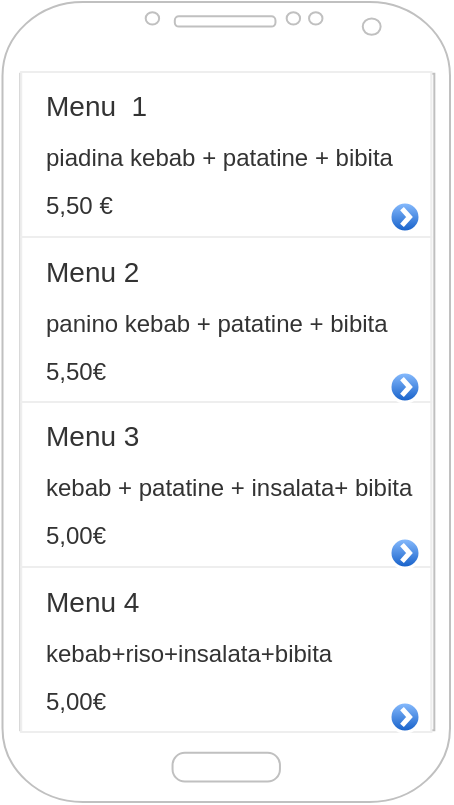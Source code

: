 <mxfile version="14.2.7" type="github">
  <diagram id="coRnG80lGamwpvs_piL9" name="Page-1">
    <mxGraphModel dx="868" dy="450" grid="1" gridSize="10" guides="1" tooltips="1" connect="1" arrows="1" fold="1" page="1" pageScale="1" pageWidth="827" pageHeight="1169" math="0" shadow="0">
      <root>
        <mxCell id="0" />
        <mxCell id="1" parent="0" />
        <mxCell id="Tpz-C4iuWx3oosP5-Nq5-2" value="" style="verticalLabelPosition=bottom;verticalAlign=top;html=1;shadow=0;dashed=0;strokeWidth=1;shape=mxgraph.android.phone2;strokeColor=#c0c0c0;" vertex="1" parent="1">
          <mxGeometry x="276.25" y="60" width="223.75" height="400" as="geometry" />
        </mxCell>
        <mxCell id="Tpz-C4iuWx3oosP5-Nq5-3" value="" style="strokeWidth=1;html=1;shadow=0;dashed=0;shape=mxgraph.android.rrect;rSize=0;strokeColor=#eeeeee;fillColor=#ffffff;gradientColor=none;" vertex="1" parent="1">
          <mxGeometry x="285.63" y="95" width="205" height="330" as="geometry" />
        </mxCell>
        <mxCell id="Tpz-C4iuWx3oosP5-Nq5-4" value="&lt;font style=&quot;font-size: 14px&quot;&gt;Menu&amp;nbsp; 1&lt;br&gt;&lt;/font&gt;&lt;br&gt;&lt;font style=&quot;font-size: 12px&quot;&gt;piadina kebab + patatine + bibita&lt;br&gt;&lt;/font&gt;&lt;br&gt;&lt;font style=&quot;font-size: 12px&quot;&gt;5,50 €&lt;/font&gt;" style="strokeColor=inherit;fillColor=inherit;gradientColor=inherit;strokeWidth=1;html=1;shadow=0;dashed=0;shape=mxgraph.android.rrect;rSize=0;align=left;spacingLeft=10;fontSize=8;fontColor=#333333;" vertex="1" parent="Tpz-C4iuWx3oosP5-Nq5-3">
          <mxGeometry width="205" height="82.5" as="geometry" />
        </mxCell>
        <mxCell id="Tpz-C4iuWx3oosP5-Nq5-5" value="&lt;font&gt;&lt;span style=&quot;font-size: 14px&quot;&gt;Menu 2&lt;br&gt;&lt;/span&gt;&lt;br&gt;&lt;font style=&quot;font-size: 12px&quot;&gt;panino kebab + patatine + bibita&lt;/font&gt;&lt;br&gt;&lt;br&gt;&lt;font style=&quot;font-size: 12px&quot;&gt;5,50€&lt;/font&gt;&lt;br&gt;&lt;/font&gt;" style="strokeColor=inherit;fillColor=inherit;gradientColor=inherit;strokeWidth=1;html=1;shadow=0;dashed=0;shape=mxgraph.android.rrect;rSize=0;align=left;spacingLeft=10;fontSize=8;fontColor=#333333;" vertex="1" parent="Tpz-C4iuWx3oosP5-Nq5-3">
          <mxGeometry y="82.5" width="205" height="82.5" as="geometry" />
        </mxCell>
        <mxCell id="Tpz-C4iuWx3oosP5-Nq5-6" value="&lt;font&gt;&lt;font&gt;&lt;font style=&quot;font-size: 14px&quot;&gt;Menu 3&lt;/font&gt;&lt;br&gt;&lt;br&gt;&lt;span style=&quot;font-size: 12px&quot;&gt;kebab + patatine + insalata+ bibita&lt;/span&gt;&lt;br&gt;&lt;/font&gt;&lt;br&gt;&lt;font style=&quot;font-size: 12px&quot;&gt;5,00€&lt;/font&gt;&lt;br&gt;&lt;/font&gt;" style="strokeColor=inherit;fillColor=inherit;gradientColor=inherit;strokeWidth=1;html=1;shadow=0;dashed=0;shape=mxgraph.android.rrect;rSize=0;align=left;spacingLeft=10;fontSize=8;fontColor=#333333;" vertex="1" parent="Tpz-C4iuWx3oosP5-Nq5-3">
          <mxGeometry y="165" width="205" height="82.5" as="geometry" />
        </mxCell>
        <mxCell id="Tpz-C4iuWx3oosP5-Nq5-7" value="&lt;font&gt;&lt;span style=&quot;font-size: 14px&quot;&gt;Menu 4&lt;/span&gt;&lt;br&gt;&lt;br&gt;&lt;font style=&quot;font-size: 12px&quot;&gt;kebab+riso+insalata+bibita&lt;br&gt;&lt;/font&gt;&lt;br&gt;&lt;font style=&quot;font-size: 12px&quot;&gt;5,00€&lt;/font&gt;&lt;br&gt;&lt;/font&gt;" style="strokeColor=inherit;fillColor=inherit;gradientColor=inherit;strokeWidth=1;html=1;shadow=0;dashed=0;shape=mxgraph.android.rrect;rSize=0;align=left;spacingLeft=10;fontSize=8;fontColor=#333333;" vertex="1" parent="Tpz-C4iuWx3oosP5-Nq5-3">
          <mxGeometry y="247.5" width="205" height="82.5" as="geometry" />
        </mxCell>
        <mxCell id="Tpz-C4iuWx3oosP5-Nq5-8" value="" style="verticalLabelPosition=bottom;verticalAlign=top;html=1;shadow=0;dashed=0;strokeWidth=1;shape=mxgraph.ios.iArrowIcon;fillColor=#8BbEff;fillColor2=#135Ec8;strokeColor=#ffffff;" vertex="1" parent="Tpz-C4iuWx3oosP5-Nq5-3">
          <mxGeometry x="184.37" y="65" width="15" height="15" as="geometry" />
        </mxCell>
        <mxCell id="Tpz-C4iuWx3oosP5-Nq5-9" value="" style="verticalLabelPosition=bottom;verticalAlign=top;html=1;shadow=0;dashed=0;strokeWidth=1;shape=mxgraph.ios.iArrowIcon;fillColor=#8BbEff;fillColor2=#135Ec8;strokeColor=#ffffff;" vertex="1" parent="Tpz-C4iuWx3oosP5-Nq5-3">
          <mxGeometry x="184.37" y="150" width="15" height="15" as="geometry" />
        </mxCell>
        <mxCell id="Tpz-C4iuWx3oosP5-Nq5-10" value="" style="verticalLabelPosition=bottom;verticalAlign=top;html=1;shadow=0;dashed=0;strokeWidth=1;shape=mxgraph.ios.iArrowIcon;fillColor=#8BbEff;fillColor2=#135Ec8;strokeColor=#ffffff;" vertex="1" parent="Tpz-C4iuWx3oosP5-Nq5-3">
          <mxGeometry x="184.37" y="233" width="15" height="15" as="geometry" />
        </mxCell>
        <mxCell id="Tpz-C4iuWx3oosP5-Nq5-11" value="" style="verticalLabelPosition=bottom;verticalAlign=top;html=1;shadow=0;dashed=0;strokeWidth=1;shape=mxgraph.ios.iArrowIcon;fillColor=#8BbEff;fillColor2=#135Ec8;strokeColor=#ffffff;" vertex="1" parent="Tpz-C4iuWx3oosP5-Nq5-3">
          <mxGeometry x="184.37" y="315" width="15" height="15" as="geometry" />
        </mxCell>
      </root>
    </mxGraphModel>
  </diagram>
</mxfile>
